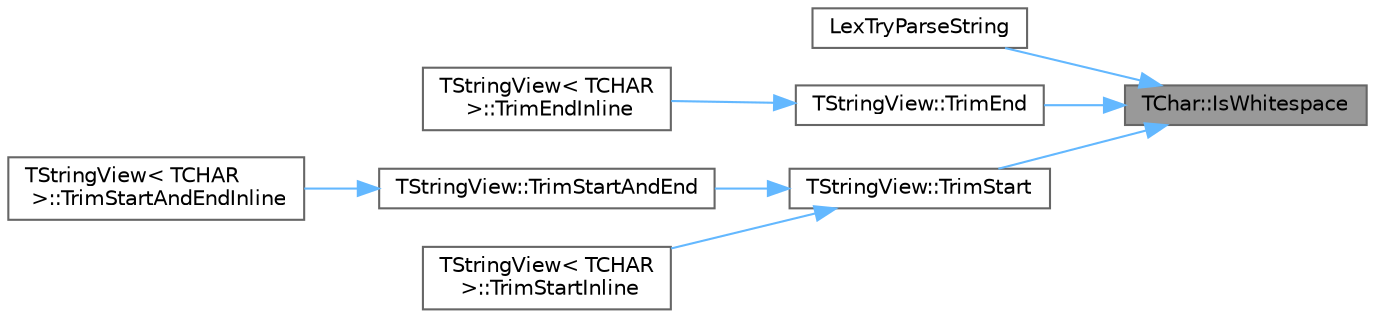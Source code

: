 digraph "TChar::IsWhitespace"
{
 // INTERACTIVE_SVG=YES
 // LATEX_PDF_SIZE
  bgcolor="transparent";
  edge [fontname=Helvetica,fontsize=10,labelfontname=Helvetica,labelfontsize=10];
  node [fontname=Helvetica,fontsize=10,shape=box,height=0.2,width=0.4];
  rankdir="RL";
  Node1 [id="Node000001",label="TChar::IsWhitespace",height=0.2,width=0.4,color="gray40", fillcolor="grey60", style="filled", fontcolor="black",tooltip=" "];
  Node1 -> Node2 [id="edge1_Node000001_Node000002",dir="back",color="steelblue1",style="solid",tooltip=" "];
  Node2 [id="Node000002",label="LexTryParseString",height=0.2,width=0.4,color="grey40", fillcolor="white", style="filled",URL="$d5/dba/UnrealString_8h.html#acae8ccb14a6223581383e51eda811ebd",tooltip="Parse a string into this type, returning whether it was successful."];
  Node1 -> Node3 [id="edge2_Node000001_Node000003",dir="back",color="steelblue1",style="solid",tooltip=" "];
  Node3 [id="Node000003",label="TStringView::TrimEnd",height=0.2,width=0.4,color="grey40", fillcolor="white", style="filled",URL="$dd/dbe/classTStringView.html#afed36f899228540f3348610d928b8560",tooltip="Returns the left part of the view before any whitespace at the end."];
  Node3 -> Node4 [id="edge3_Node000003_Node000004",dir="back",color="steelblue1",style="solid",tooltip=" "];
  Node4 [id="Node000004",label="TStringView\< TCHAR\l \>::TrimEndInline",height=0.2,width=0.4,color="grey40", fillcolor="white", style="filled",URL="$dd/dbe/classTStringView.html#ad11d5b65e92344d22de6808b6c9287c2",tooltip=" "];
  Node1 -> Node5 [id="edge4_Node000001_Node000005",dir="back",color="steelblue1",style="solid",tooltip=" "];
  Node5 [id="Node000005",label="TStringView::TrimStart",height=0.2,width=0.4,color="grey40", fillcolor="white", style="filled",URL="$dd/dbe/classTStringView.html#aa67a3f0ffb42a32fe7702c07445f8b24",tooltip="Returns the right part of the view after any whitespace at the start."];
  Node5 -> Node6 [id="edge5_Node000005_Node000006",dir="back",color="steelblue1",style="solid",tooltip=" "];
  Node6 [id="Node000006",label="TStringView::TrimStartAndEnd",height=0.2,width=0.4,color="grey40", fillcolor="white", style="filled",URL="$dd/dbe/classTStringView.html#afcd6b434e9c2dbdaca1d5a5f7434568a",tooltip="Returns the middle part of the view between any whitespace at the start and end."];
  Node6 -> Node7 [id="edge6_Node000006_Node000007",dir="back",color="steelblue1",style="solid",tooltip=" "];
  Node7 [id="Node000007",label="TStringView\< TCHAR\l \>::TrimStartAndEndInline",height=0.2,width=0.4,color="grey40", fillcolor="white", style="filled",URL="$dd/dbe/classTStringView.html#a977ef66b22914e268349057e2c886882",tooltip=" "];
  Node5 -> Node8 [id="edge7_Node000005_Node000008",dir="back",color="steelblue1",style="solid",tooltip=" "];
  Node8 [id="Node000008",label="TStringView\< TCHAR\l \>::TrimStartInline",height=0.2,width=0.4,color="grey40", fillcolor="white", style="filled",URL="$dd/dbe/classTStringView.html#a702b54cac5df2c157d6e5a19fd22074e",tooltip=" "];
}
